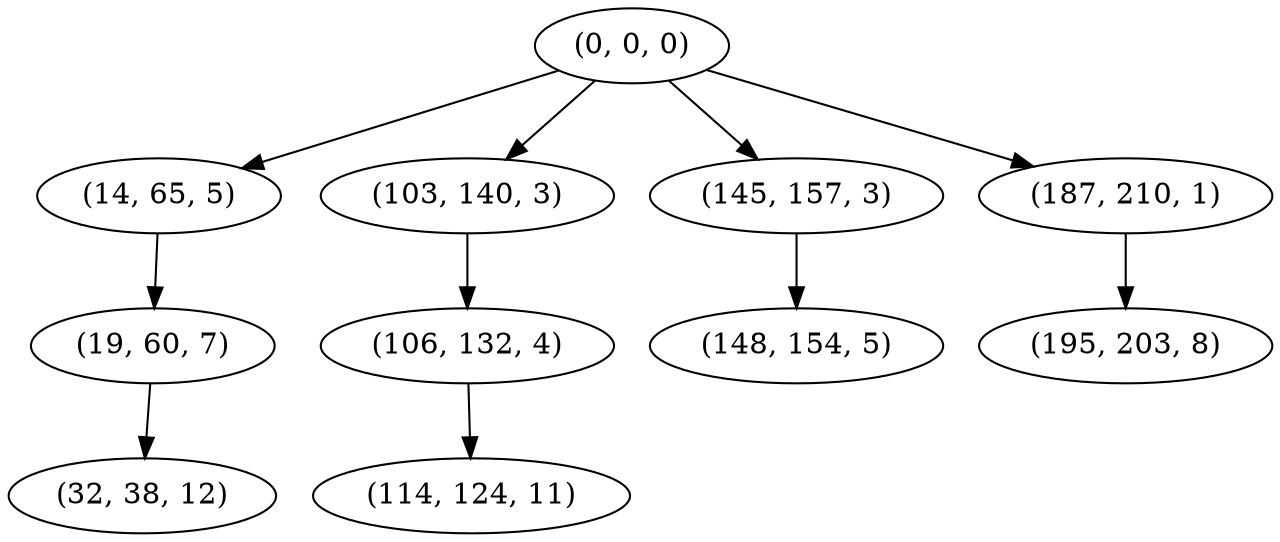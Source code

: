 digraph tree {
    "(0, 0, 0)";
    "(14, 65, 5)";
    "(19, 60, 7)";
    "(32, 38, 12)";
    "(103, 140, 3)";
    "(106, 132, 4)";
    "(114, 124, 11)";
    "(145, 157, 3)";
    "(148, 154, 5)";
    "(187, 210, 1)";
    "(195, 203, 8)";
    "(0, 0, 0)" -> "(14, 65, 5)";
    "(0, 0, 0)" -> "(103, 140, 3)";
    "(0, 0, 0)" -> "(145, 157, 3)";
    "(0, 0, 0)" -> "(187, 210, 1)";
    "(14, 65, 5)" -> "(19, 60, 7)";
    "(19, 60, 7)" -> "(32, 38, 12)";
    "(103, 140, 3)" -> "(106, 132, 4)";
    "(106, 132, 4)" -> "(114, 124, 11)";
    "(145, 157, 3)" -> "(148, 154, 5)";
    "(187, 210, 1)" -> "(195, 203, 8)";
}
